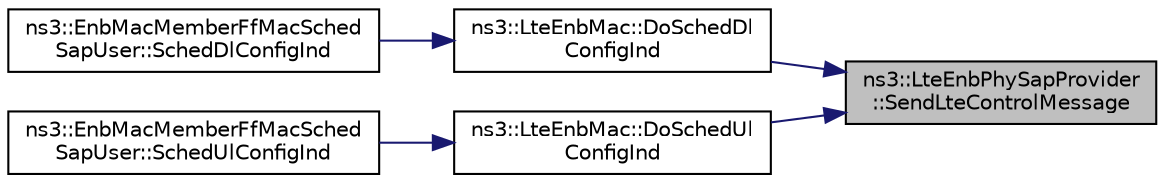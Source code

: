 digraph "ns3::LteEnbPhySapProvider::SendLteControlMessage"
{
 // LATEX_PDF_SIZE
  edge [fontname="Helvetica",fontsize="10",labelfontname="Helvetica",labelfontsize="10"];
  node [fontname="Helvetica",fontsize="10",shape=record];
  rankdir="RL";
  Node1 [label="ns3::LteEnbPhySapProvider\l::SendLteControlMessage",height=0.2,width=0.4,color="black", fillcolor="grey75", style="filled", fontcolor="black",tooltip="Send SendLteControlMessage (PDCCH map, CQI feedbacks) using the ideal control channel."];
  Node1 -> Node2 [dir="back",color="midnightblue",fontsize="10",style="solid",fontname="Helvetica"];
  Node2 [label="ns3::LteEnbMac::DoSchedDl\lConfigInd",height=0.2,width=0.4,color="black", fillcolor="white", style="filled",URL="$classns3_1_1_lte_enb_mac.html#a0a3fe07d4ba3040fcb480fd99f24cda8",tooltip="Sched DL Config Indication function."];
  Node2 -> Node3 [dir="back",color="midnightblue",fontsize="10",style="solid",fontname="Helvetica"];
  Node3 [label="ns3::EnbMacMemberFfMacSched\lSapUser::SchedDlConfigInd",height=0.2,width=0.4,color="black", fillcolor="white", style="filled",URL="$classns3_1_1_enb_mac_member_ff_mac_sched_sap_user.html#a9fcfa51c58c86fcea64fc77f91037033",tooltip="SCHED_DL_CONFIG_IND."];
  Node1 -> Node4 [dir="back",color="midnightblue",fontsize="10",style="solid",fontname="Helvetica"];
  Node4 [label="ns3::LteEnbMac::DoSchedUl\lConfigInd",height=0.2,width=0.4,color="black", fillcolor="white", style="filled",URL="$classns3_1_1_lte_enb_mac.html#ad67da7ff6449b0297de63c9461ff89e7",tooltip="Sched UL Config Indication function."];
  Node4 -> Node5 [dir="back",color="midnightblue",fontsize="10",style="solid",fontname="Helvetica"];
  Node5 [label="ns3::EnbMacMemberFfMacSched\lSapUser::SchedUlConfigInd",height=0.2,width=0.4,color="black", fillcolor="white", style="filled",URL="$classns3_1_1_enb_mac_member_ff_mac_sched_sap_user.html#a3cfab49a622c8bc5365420575b279060",tooltip="SCHED_UL_CONFIG_IND."];
}
